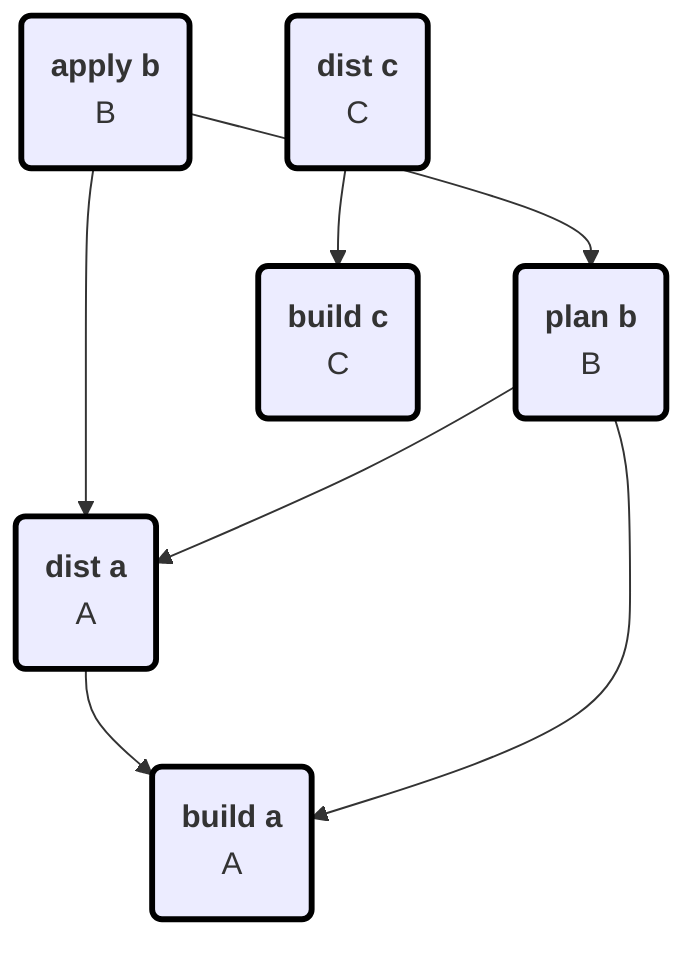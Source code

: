 flowchart TD
classDef build stroke:red,stroke-width:3px
classDef restore stroke:orange,stroke-width:3px
classDef ignore stroke:black,stroke-width:3px
a:build("<b>build a</b> 
A")
a:dist("<b>dist a</b> 
A")
b:apply("<b>apply b</b> 
B")
b:plan("<b>plan b</b> 
B")
c:build("<b>build c</b> 
C")
c:dist("<b>dist c</b> 
C")
class a:build ignore
a:dist --> a:build
class a:dist ignore
b:apply --> a:dist
b:apply --> b:plan
class b:apply ignore
b:plan --> a:build
b:plan --> a:dist
class b:plan ignore
class c:build ignore
c:dist --> c:build
class c:dist ignore
